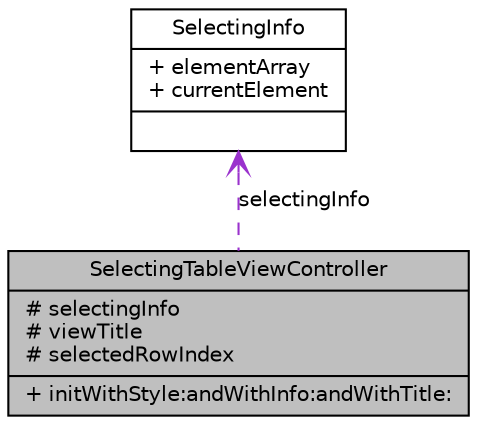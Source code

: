digraph G
{
  edge [fontname="Helvetica",fontsize="10",labelfontname="Helvetica",labelfontsize="10"];
  node [fontname="Helvetica",fontsize="10",shape=record];
  Node1 [label="{SelectingTableViewController\n|# selectingInfo\l# viewTitle\l# selectedRowIndex\l|+ initWithStyle:andWithInfo:andWithTitle:\l}",height=0.2,width=0.4,color="black", fillcolor="grey75", style="filled" fontcolor="black"];
  Node2 -> Node1 [dir=back,color="darkorchid3",fontsize="10",style="dashed",label="selectingInfo",arrowtail="open",fontname="Helvetica"];
  Node2 [label="{SelectingInfo\n|+ elementArray\l+ currentElement\l|}",height=0.2,width=0.4,color="black", fillcolor="white", style="filled",URL="$interface_selecting_info.html",tooltip="Used as parent class for all selectable models."];
}

